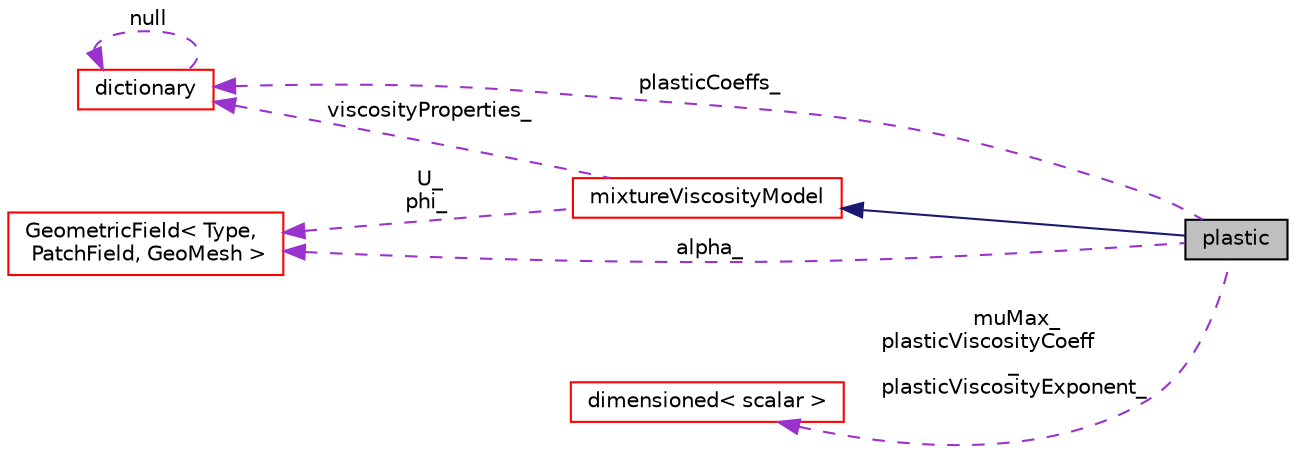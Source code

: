 digraph "plastic"
{
  bgcolor="transparent";
  edge [fontname="Helvetica",fontsize="10",labelfontname="Helvetica",labelfontsize="10"];
  node [fontname="Helvetica",fontsize="10",shape=record];
  rankdir="LR";
  Node1 [label="plastic",height=0.2,width=0.4,color="black", fillcolor="grey75", style="filled", fontcolor="black"];
  Node2 -> Node1 [dir="back",color="midnightblue",fontsize="10",style="solid",fontname="Helvetica"];
  Node2 [label="mixtureViscosityModel",height=0.2,width=0.4,color="red",URL="$a01519.html",tooltip="An abstract base class for incompressible mixtureViscosityModels. "];
  Node3 -> Node2 [dir="back",color="darkorchid3",fontsize="10",style="dashed",label=" viscosityProperties_" ,fontname="Helvetica"];
  Node3 [label="dictionary",height=0.2,width=0.4,color="red",URL="$a00524.html",tooltip="A list of keyword definitions, which are a keyword followed by any number of values (e..."];
  Node3 -> Node3 [dir="back",color="darkorchid3",fontsize="10",style="dashed",label=" null" ,fontname="Helvetica"];
  Node4 -> Node2 [dir="back",color="darkorchid3",fontsize="10",style="dashed",label=" U_\nphi_" ,fontname="Helvetica"];
  Node4 [label="GeometricField\< Type,\l PatchField, GeoMesh \>",height=0.2,width=0.4,color="red",URL="$a00921.html",tooltip="Generic GeometricField class. "];
  Node3 -> Node1 [dir="back",color="darkorchid3",fontsize="10",style="dashed",label=" plasticCoeffs_" ,fontname="Helvetica"];
  Node5 -> Node1 [dir="back",color="darkorchid3",fontsize="10",style="dashed",label=" muMax_\nplasticViscosityCoeff\l_\nplasticViscosityExponent_" ,fontname="Helvetica"];
  Node5 [label="dimensioned\< scalar \>",height=0.2,width=0.4,color="red",URL="$a00532.html"];
  Node4 -> Node1 [dir="back",color="darkorchid3",fontsize="10",style="dashed",label=" alpha_" ,fontname="Helvetica"];
}
